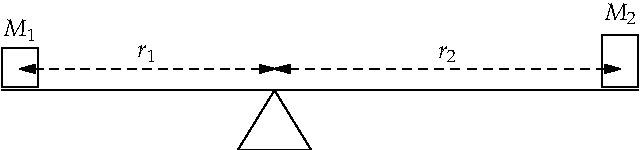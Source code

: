 settings.tex="pdflatex";

texpreamble("\usepackage{amsmath}
\usepackage{amsthm,amssymb}
\usepackage{mathpazo}
\usepackage[svgnames]{xcolor}
");
import graph;

size(320,75,IgnoreAspect);

draw(0.8dir(60+180)--0.8dir(120+180)--(0,0)--cycle);
draw((-3,0)--(4,0));
draw(box((-3,0.04),(-2.6,0.5)));
draw(box((4,0.04),(3.6,0.65)));
draw("$r_1$",(-2.8,0.25)--(0,0.25),N,dashed,Arrows);
draw("$r_2$",(3.8,0.25)--(0,0.25),N,dashed,Arrows);
label("$M_1$",(-2.8,0.7));
label("$M_2$",(3.8,0.9));
